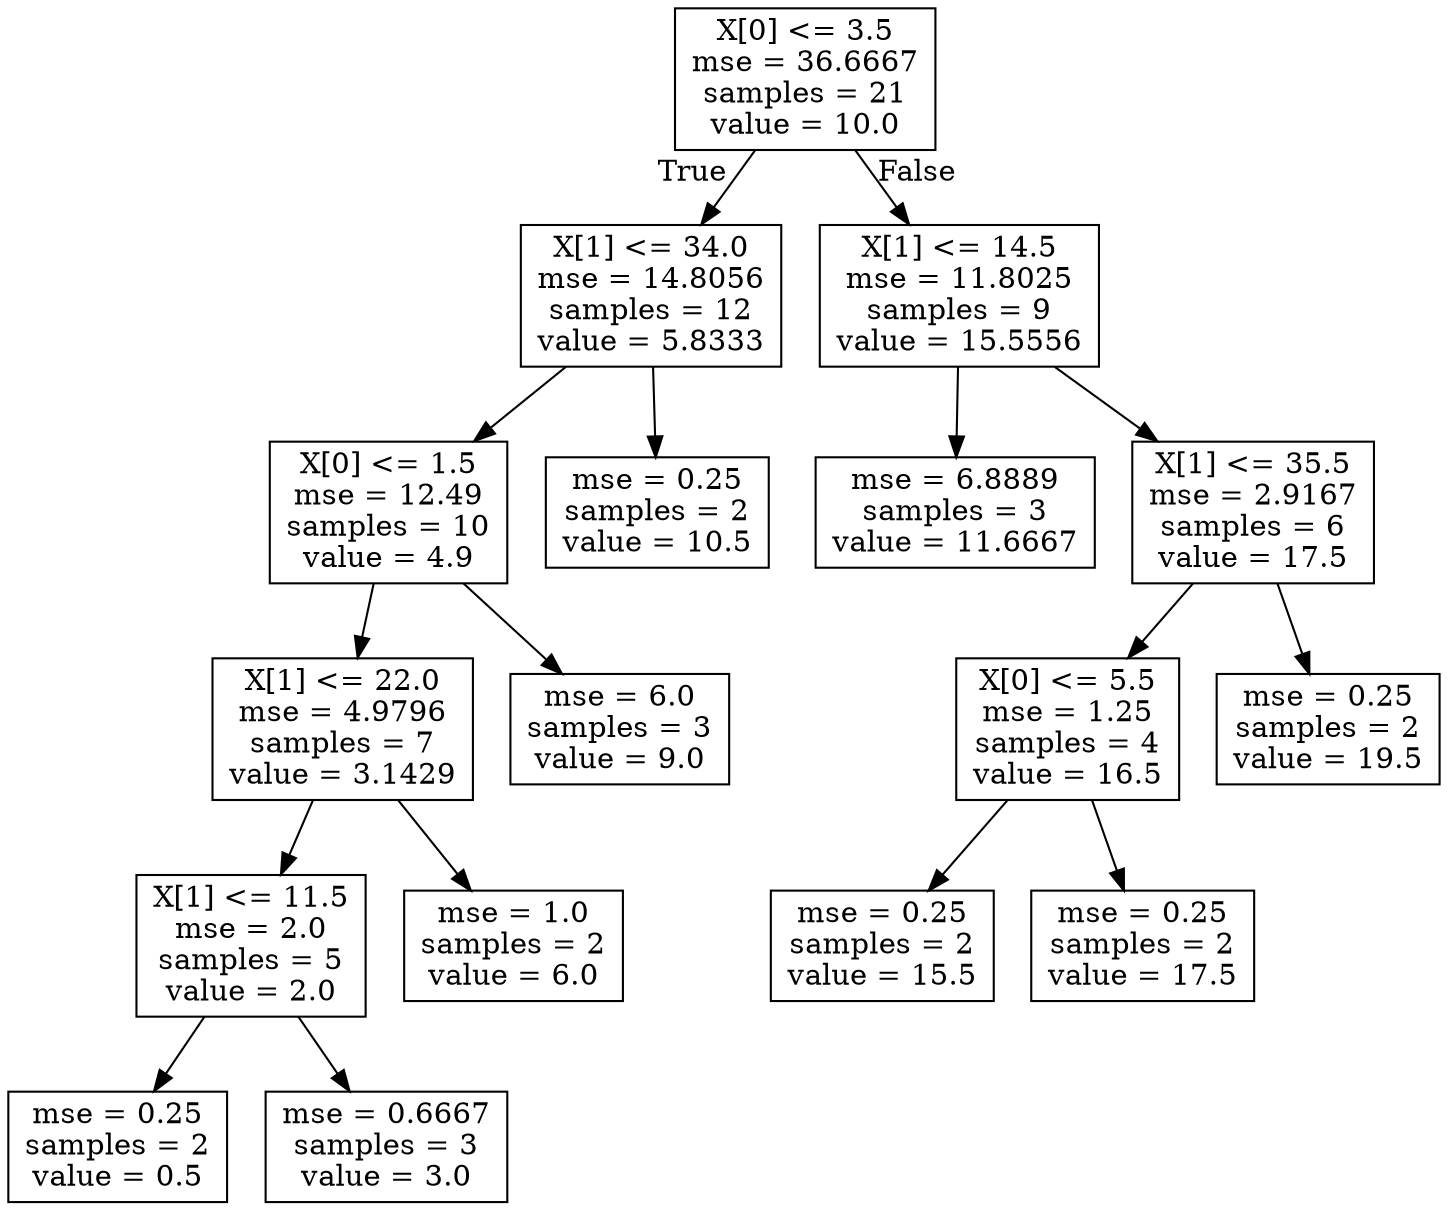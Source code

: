 digraph Tree {
node [shape=box] ;
0 [label="X[0] <= 3.5\nmse = 36.6667\nsamples = 21\nvalue = 10.0"] ;
1 [label="X[1] <= 34.0\nmse = 14.8056\nsamples = 12\nvalue = 5.8333"] ;
0 -> 1 [labeldistance=2.5, labelangle=45, headlabel="True"] ;
2 [label="X[0] <= 1.5\nmse = 12.49\nsamples = 10\nvalue = 4.9"] ;
1 -> 2 ;
3 [label="X[1] <= 22.0\nmse = 4.9796\nsamples = 7\nvalue = 3.1429"] ;
2 -> 3 ;
4 [label="X[1] <= 11.5\nmse = 2.0\nsamples = 5\nvalue = 2.0"] ;
3 -> 4 ;
5 [label="mse = 0.25\nsamples = 2\nvalue = 0.5"] ;
4 -> 5 ;
6 [label="mse = 0.6667\nsamples = 3\nvalue = 3.0"] ;
4 -> 6 ;
7 [label="mse = 1.0\nsamples = 2\nvalue = 6.0"] ;
3 -> 7 ;
8 [label="mse = 6.0\nsamples = 3\nvalue = 9.0"] ;
2 -> 8 ;
9 [label="mse = 0.25\nsamples = 2\nvalue = 10.5"] ;
1 -> 9 ;
10 [label="X[1] <= 14.5\nmse = 11.8025\nsamples = 9\nvalue = 15.5556"] ;
0 -> 10 [labeldistance=2.5, labelangle=-45, headlabel="False"] ;
11 [label="mse = 6.8889\nsamples = 3\nvalue = 11.6667"] ;
10 -> 11 ;
12 [label="X[1] <= 35.5\nmse = 2.9167\nsamples = 6\nvalue = 17.5"] ;
10 -> 12 ;
13 [label="X[0] <= 5.5\nmse = 1.25\nsamples = 4\nvalue = 16.5"] ;
12 -> 13 ;
14 [label="mse = 0.25\nsamples = 2\nvalue = 15.5"] ;
13 -> 14 ;
15 [label="mse = 0.25\nsamples = 2\nvalue = 17.5"] ;
13 -> 15 ;
16 [label="mse = 0.25\nsamples = 2\nvalue = 19.5"] ;
12 -> 16 ;
}